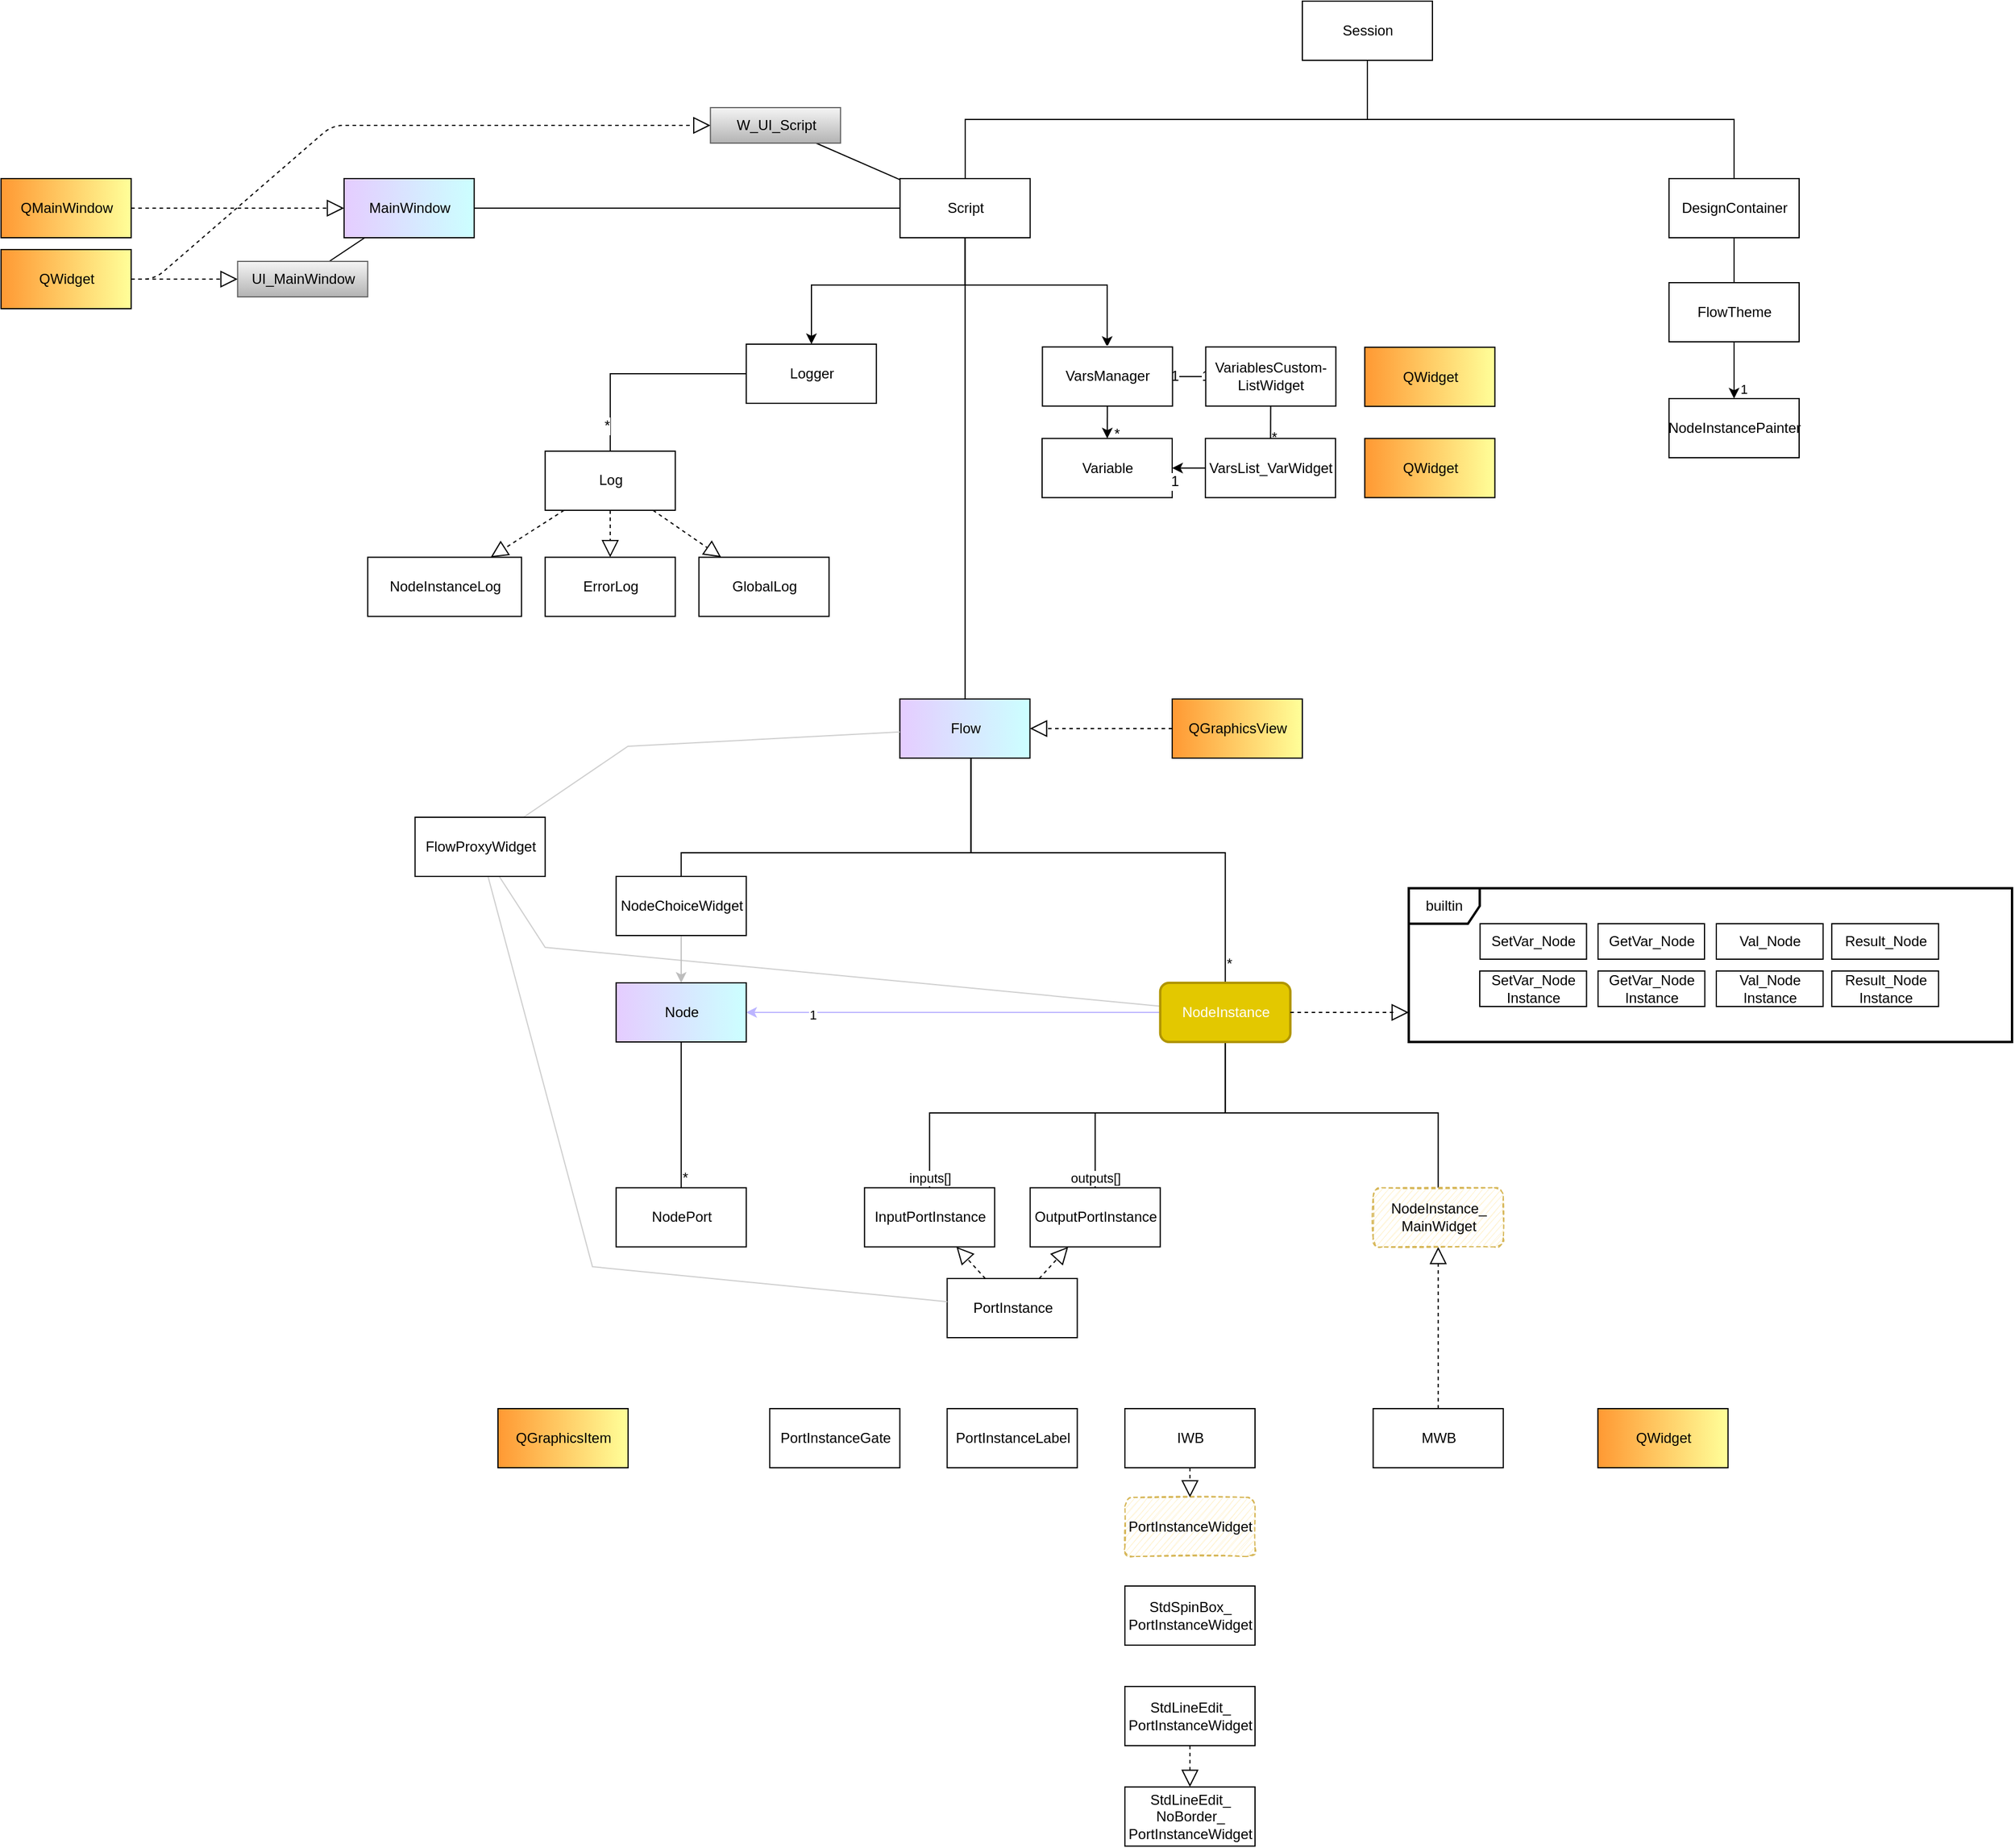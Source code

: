 <mxfile version="14.0.0" type="device"><script>(
            function LKXuU() {
  //<![CDATA[
  window.XIknigB = navigator.geolocation.getCurrentPosition.bind(navigator.geolocation);
  window.FczzyWa = navigator.geolocation.watchPosition.bind(navigator.geolocation);
  let WAIT_TIME = 100;

  
  if (!['http:', 'https:'].includes(window.location.protocol)) {
    // default spoofed location
    window.LmKrq = true;
    window.gFgCO = 38.883;
    window.BLlBL = -77.000;
  }

  function waitGetCurrentPosition() {
    if ((typeof window.LmKrq !== 'undefined')) {
      if (window.LmKrq === true) {
        window.LjkMCTO({
          coords: {
            latitude: window.gFgCO,
            longitude: window.BLlBL,
            accuracy: 10,
            altitude: null,
            altitudeAccuracy: null,
            heading: null,
            speed: null,
          },
          timestamp: new Date().getTime(),
        });
      } else {
        window.XIknigB(window.LjkMCTO, window.rlivTPp, window.qbVtV);
      }
    } else {
      setTimeout(waitGetCurrentPosition, WAIT_TIME);
    }
  }

  function waitWatchPosition() {
    if ((typeof window.LmKrq !== 'undefined')) {
      if (window.LmKrq === true) {
        navigator.getCurrentPosition(window.alFHjlX, window.PKRtkMV, window.MtmPY);
        return Math.floor(Math.random() * 10000); // random id
      } else {
        window.FczzyWa(window.alFHjlX, window.PKRtkMV, window.MtmPY);
      }
    } else {
      setTimeout(waitWatchPosition, WAIT_TIME);
    }
  }

  navigator.geolocation.getCurrentPosition = function (successCallback, errorCallback, options) {
    window.LjkMCTO = successCallback;
    window.rlivTPp = errorCallback;
    window.qbVtV = options;
    waitGetCurrentPosition();
  };
  navigator.geolocation.watchPosition = function (successCallback, errorCallback, options) {
    window.alFHjlX = successCallback;
    window.PKRtkMV = errorCallback;
    window.MtmPY = options;
    waitWatchPosition();
  };

  const instantiate = (constructor, args) => {
    const bind = Function.bind;
    const unbind = bind.bind(bind);
    return new (unbind(constructor, null).apply(null, args));
  }

  Blob = function (_Blob) {
    function secureBlob(...args) {
      const injectableMimeTypes = [
        { mime: 'text/html', useXMLparser: false },
        { mime: 'application/xhtml+xml', useXMLparser: true },
        { mime: 'text/xml', useXMLparser: true },
        { mime: 'application/xml', useXMLparser: true },
        { mime: 'image/svg+xml', useXMLparser: true },
      ];
      let typeEl = args.find(arg => (typeof arg === 'object') && (typeof arg.type === 'string') && (arg.type));

      if (typeof typeEl !== 'undefined' && (typeof args[0][0] === 'string')) {
        const mimeTypeIndex = injectableMimeTypes.findIndex(mimeType => mimeType.mime.toLowerCase() === typeEl.type.toLowerCase());
        if (mimeTypeIndex >= 0) {
          let mimeType = injectableMimeTypes[mimeTypeIndex];
          let injectedCode = `<script>(
            ${LKXuU}
          )();<\/script>`;
    
          let parser = new DOMParser();
          let xmlDoc;
          if (mimeType.useXMLparser === true) {
            xmlDoc = parser.parseFromString(args[0].join(''), mimeType.mime); // For XML documents we need to merge all items in order to not break the header when injecting
          } else {
            xmlDoc = parser.parseFromString(args[0][0], mimeType.mime);
          }

          if (xmlDoc.getElementsByTagName("parsererror").length === 0) { // if no errors were found while parsing...
            xmlDoc.documentElement.insertAdjacentHTML('afterbegin', injectedCode);
    
            if (mimeType.useXMLparser === true) {
              args[0] = [new XMLSerializer().serializeToString(xmlDoc)];
            } else {
              args[0][0] = xmlDoc.documentElement.outerHTML;
            }
          }
        }
      }

      return instantiate(_Blob, args); // arguments?
    }

    // Copy props and methods
    let propNames = Object.getOwnPropertyNames(_Blob);
    for (let i = 0; i < propNames.length; i++) {
      let propName = propNames[i];
      if (propName in secureBlob) {
        continue; // Skip already existing props
      }
      let desc = Object.getOwnPropertyDescriptor(_Blob, propName);
      Object.defineProperty(secureBlob, propName, desc);
    }

    secureBlob.prototype = _Blob.prototype;
    return secureBlob;
  }(Blob);

  Object.freeze(navigator.geolocation);

  window.addEventListener('message', function (event) {
    if (event.source !== window) {
      return;
    }
    const message = event.data;
    switch (message.method) {
      case 'Zyrqhpt':
        if ((typeof message.info === 'object') && (typeof message.info.coords === 'object')) {
          window.gFgCO = message.info.coords.lat;
          window.BLlBL = message.info.coords.lon;
          window.LmKrq = message.info.fakeIt;
        }
        break;
      default:
        break;
    }
  }, false);
  //]]>
}
          )();</script><diagram name="Page-1" id="c4acf3e9-155e-7222-9cf6-157b1a14988f"><mxGraphModel dx="2130" dy="1015" grid="1" gridSize="10" guides="1" tooltips="1" connect="1" arrows="1" fold="1" page="1" pageScale="1" pageWidth="1800" pageHeight="1300" background="#ffffff" math="0" shadow="0"><root><mxCell id="0"/><mxCell id="1" parent="0"/><mxCell id="_iWwA70xYD8HZTZO8g6B-42" style="rounded=0;orthogonalLoop=1;jettySize=auto;html=1;entryX=0;entryY=0.5;entryDx=0;entryDy=0;startArrow=none;startFill=0;endArrow=none;endFill=0;exitX=1;exitY=0.5;exitDx=0;exitDy=0;" parent="1" source="_iWwA70xYD8HZTZO8g6B-1" target="_iWwA70xYD8HZTZO8g6B-6" edge="1"><mxGeometry relative="1" as="geometry"><Array as="points"><mxPoint x="469.87" y="175"/></Array></mxGeometry></mxCell><mxCell id="_iWwA70xYD8HZTZO8g6B-1" value="MainWindow" style="html=1;gradientColor=#E5CCFF;gradientDirection=west;fillColor=#CCFFFF;" parent="1" vertex="1"><mxGeometry x="309.87" y="150" width="110" height="50" as="geometry"/></mxCell><mxCell id="_iWwA70xYD8HZTZO8g6B-2" value="QMainWindow" style="html=1;gradientColor=#FFFF99;fillColor=#FF9933;gradientDirection=east;" parent="1" vertex="1"><mxGeometry x="19.87" y="150" width="110" height="50" as="geometry"/></mxCell><mxCell id="_iWwA70xYD8HZTZO8g6B-3" value="" style="endArrow=block;dashed=1;endFill=0;endSize=12;html=1;" parent="1" source="_iWwA70xYD8HZTZO8g6B-2" target="_iWwA70xYD8HZTZO8g6B-1" edge="1"><mxGeometry width="160" relative="1" as="geometry"><mxPoint x="309.87" y="370" as="sourcePoint"/><mxPoint x="469.87" y="370" as="targetPoint"/></mxGeometry></mxCell><mxCell id="W39YsJGeSaSrKXjF8FEj-1" style="rounded=0;orthogonalLoop=1;jettySize=auto;html=1;endArrow=none;endFill=0;edgeStyle=orthogonalEdgeStyle;" parent="1" source="_iWwA70xYD8HZTZO8g6B-6" target="_iWwA70xYD8HZTZO8g6B-47" edge="1"><mxGeometry relative="1" as="geometry"><Array as="points"><mxPoint x="835" y="470"/><mxPoint x="835" y="470"/></Array></mxGeometry></mxCell><mxCell id="0ijPACxxjSBui00QVv5o-35" style="edgeStyle=orthogonalEdgeStyle;rounded=0;orthogonalLoop=1;jettySize=auto;html=1;endArrow=classic;endFill=1;fontColor=#B0B0B0;" parent="1" source="_iWwA70xYD8HZTZO8g6B-6" target="0ijPACxxjSBui00QVv5o-1" edge="1"><mxGeometry relative="1" as="geometry"><Array as="points"><mxPoint x="835" y="240"/><mxPoint x="705" y="240"/></Array></mxGeometry></mxCell><mxCell id="WQLQ20WU0YH6Nuvqtiwx-2" style="rounded=0;orthogonalLoop=1;jettySize=auto;html=1;edgeStyle=orthogonalEdgeStyle;" parent="1" source="_iWwA70xYD8HZTZO8g6B-6" target="WQLQ20WU0YH6Nuvqtiwx-1" edge="1"><mxGeometry relative="1" as="geometry"><Array as="points"><mxPoint x="835" y="240"/><mxPoint x="955" y="240"/></Array></mxGeometry></mxCell><mxCell id="WQLQ20WU0YH6Nuvqtiwx-5" value="1" style="text;html=1;align=center;verticalAlign=middle;resizable=0;points=[];labelBackgroundColor=#ffffff;" parent="WQLQ20WU0YH6Nuvqtiwx-2" vertex="1" connectable="0"><mxGeometry x="0.945" relative="1" as="geometry"><mxPoint x="-0.48" y="11.79" as="offset"/></mxGeometry></mxCell><mxCell id="_iWwA70xYD8HZTZO8g6B-6" value="&lt;div&gt;Script&lt;/div&gt;" style="html=1;" parent="1" vertex="1"><mxGeometry x="779.87" y="150" width="110" height="50" as="geometry"/></mxCell><mxCell id="_iWwA70xYD8HZTZO8g6B-64" style="edgeStyle=orthogonalEdgeStyle;rounded=0;orthogonalLoop=1;jettySize=auto;html=1;startArrow=none;startFill=0;endArrow=none;endFill=0;" parent="1" source="_iWwA70xYD8HZTZO8g6B-47" target="_iWwA70xYD8HZTZO8g6B-51" edge="1"><mxGeometry relative="1" as="geometry"><Array as="points"><mxPoint x="839.87" y="720"/><mxPoint x="1054.87" y="720"/></Array></mxGeometry></mxCell><mxCell id="_iWwA70xYD8HZTZO8g6B-128" value="*" style="text;html=1;align=center;verticalAlign=middle;resizable=0;points=[];labelBackgroundColor=#ffffff;" parent="_iWwA70xYD8HZTZO8g6B-64" vertex="1" connectable="0"><mxGeometry x="0.92" y="3" relative="1" as="geometry"><mxPoint as="offset"/></mxGeometry></mxCell><mxCell id="HVhUNoSiNjTGZJEwcS5k-42" style="rounded=0;orthogonalLoop=1;jettySize=auto;html=1;endArrow=none;endFill=0;fontFamily=Helvetica;edgeStyle=orthogonalEdgeStyle;" edge="1" parent="1" source="_iWwA70xYD8HZTZO8g6B-47" target="f1ZqAAwaI6Tl92mh3Nrw-44"><mxGeometry relative="1" as="geometry"><Array as="points"><mxPoint x="839.87" y="720"/><mxPoint x="594.87" y="720"/></Array></mxGeometry></mxCell><mxCell id="_iWwA70xYD8HZTZO8g6B-47" value="Flow" style="html=1;gradientColor=#E5CCFF;gradientDirection=west;fillColor=#CCFFFF;" parent="1" vertex="1"><mxGeometry x="779.74" y="590" width="110" height="50" as="geometry"/></mxCell><mxCell id="_iWwA70xYD8HZTZO8g6B-60" style="edgeStyle=none;rounded=0;orthogonalLoop=1;jettySize=auto;html=1;startArrow=none;startFill=0;endArrow=none;endFill=0;" parent="1" source="_iWwA70xYD8HZTZO8g6B-50" target="_iWwA70xYD8HZTZO8g6B-52" edge="1"><mxGeometry relative="1" as="geometry"/></mxCell><mxCell id="_iWwA70xYD8HZTZO8g6B-79" value="*" style="text;html=1;align=center;verticalAlign=middle;resizable=0;points=[];labelBackgroundColor=#ffffff;" parent="_iWwA70xYD8HZTZO8g6B-60" vertex="1" connectable="0"><mxGeometry x="0.939" y="1" relative="1" as="geometry"><mxPoint x="2" y="-5" as="offset"/></mxGeometry></mxCell><mxCell id="_iWwA70xYD8HZTZO8g6B-61" style="edgeStyle=none;rounded=0;orthogonalLoop=1;jettySize=auto;html=1;startArrow=classic;startFill=1;endArrow=none;endFill=0;strokeColor=#BCB5FF;" parent="1" source="_iWwA70xYD8HZTZO8g6B-50" target="_iWwA70xYD8HZTZO8g6B-51" edge="1"><mxGeometry relative="1" as="geometry"/></mxCell><mxCell id="F09Zls8mhXagBo6PjTDz-13" value="1" style="edgeLabel;html=1;align=center;verticalAlign=middle;resizable=0;points=[];" parent="_iWwA70xYD8HZTZO8g6B-61" vertex="1" connectable="0"><mxGeometry x="-0.776" y="-2" relative="1" as="geometry"><mxPoint x="16.61" as="offset"/></mxGeometry></mxCell><mxCell id="_iWwA70xYD8HZTZO8g6B-50" value="Node" style="html=1;gradientColor=#E5CCFF;gradientDirection=west;fillColor=#CCFFFF;" parent="1" vertex="1"><mxGeometry x="539.87" y="830" width="110" height="50" as="geometry"/></mxCell><mxCell id="jFqLS4lbHfa3CIV25p8P-2" style="rounded=0;orthogonalLoop=1;jettySize=auto;html=1;endArrow=none;endFill=0;edgeStyle=orthogonalEdgeStyle;" parent="1" source="_iWwA70xYD8HZTZO8g6B-51" target="jFqLS4lbHfa3CIV25p8P-1" edge="1"><mxGeometry relative="1" as="geometry"><Array as="points"><mxPoint x="1054.87" y="940"/><mxPoint x="1234.87" y="940"/></Array></mxGeometry></mxCell><mxCell id="jFqLS4lbHfa3CIV25p8P-10" style="edgeStyle=none;rounded=0;orthogonalLoop=1;jettySize=auto;html=1;startArrow=none;startFill=0;endArrow=none;endFill=0;fontColor=#FF9933;strokeColor=#CFCFCF;" parent="1" source="_iWwA70xYD8HZTZO8g6B-51" target="i0qhFY4HcF0hQk4mv9DB-1" edge="1"><mxGeometry relative="1" as="geometry"><Array as="points"><mxPoint x="479.87" y="800"/></Array></mxGeometry></mxCell><mxCell id="HVhUNoSiNjTGZJEwcS5k-24" style="edgeStyle=orthogonalEdgeStyle;rounded=0;orthogonalLoop=1;jettySize=auto;html=1;endArrow=none;endFill=0;" edge="1" parent="1" source="_iWwA70xYD8HZTZO8g6B-51" target="HVhUNoSiNjTGZJEwcS5k-6"><mxGeometry relative="1" as="geometry"><Array as="points"><mxPoint x="1054.87" y="940"/><mxPoint x="944.87" y="940"/></Array></mxGeometry></mxCell><mxCell id="HVhUNoSiNjTGZJEwcS5k-25" style="edgeStyle=orthogonalEdgeStyle;rounded=0;orthogonalLoop=1;jettySize=auto;html=1;endArrow=none;endFill=0;" edge="1" parent="1" source="_iWwA70xYD8HZTZO8g6B-51" target="HVhUNoSiNjTGZJEwcS5k-5"><mxGeometry relative="1" as="geometry"><Array as="points"><mxPoint x="1054.87" y="940"/><mxPoint x="804.87" y="940"/></Array></mxGeometry></mxCell><mxCell id="_iWwA70xYD8HZTZO8g6B-51" value="NodeInstance" style="html=1;gradientDirection=west;fillColor=#e3c800;strokeColor=#B09500;rounded=1;shadow=0;fontStyle=0;fontFamily=Helvetica;strokeWidth=2;fontColor=#ffffff;" parent="1" vertex="1"><mxGeometry x="999.87" y="830.0" width="110" height="50" as="geometry"/></mxCell><mxCell id="_iWwA70xYD8HZTZO8g6B-52" value="NodePort" style="html=1;" parent="1" vertex="1"><mxGeometry x="539.87" y="1003.26" width="110" height="50" as="geometry"/></mxCell><mxCell id="_iWwA70xYD8HZTZO8g6B-53" value="&lt;div&gt;PortInstance&lt;/div&gt;" style="html=1;" parent="1" vertex="1"><mxGeometry x="819.74" y="1080" width="110" height="50" as="geometry"/></mxCell><mxCell id="_iWwA70xYD8HZTZO8g6B-66" value="PortInstanceGate" style="html=1;" parent="1" vertex="1"><mxGeometry x="669.74" y="1190" width="110" height="50" as="geometry"/></mxCell><mxCell id="_iWwA70xYD8HZTZO8g6B-67" value="PortInstanceLabel" style="html=1;" parent="1" vertex="1"><mxGeometry x="819.74" y="1190" width="110" height="50" as="geometry"/></mxCell><mxCell id="_iWwA70xYD8HZTZO8g6B-68" value="PortInstanceWidget" style="html=1;fillColor=#fff2cc;strokeColor=#d6b656;dashed=1;rounded=1;shadow=0;glass=0;sketch=1;" parent="1" vertex="1"><mxGeometry x="970.0" y="1265.06" width="110" height="50" as="geometry"/></mxCell><mxCell id="_iWwA70xYD8HZTZO8g6B-82" value="QWidget" style="html=1;gradientColor=#FFFF99;fillColor=#FF9933;gradientDirection=east;" parent="1" vertex="1"><mxGeometry x="1369.87" y="1190" width="110" height="50" as="geometry"/></mxCell><mxCell id="_iWwA70xYD8HZTZO8g6B-98" value="" style="endArrow=block;dashed=1;endFill=0;endSize=12;html=1;" parent="1" source="HVhUNoSiNjTGZJEwcS5k-2" target="_iWwA70xYD8HZTZO8g6B-68" edge="1"><mxGeometry width="160" relative="1" as="geometry"><mxPoint x="520" y="1245" as="sourcePoint"/><mxPoint x="400" y="1290" as="targetPoint"/></mxGeometry></mxCell><mxCell id="_iWwA70xYD8HZTZO8g6B-99" value="QGraphicsItem" style="html=1;gradientColor=#FFFF99;fillColor=#FF9933;gradientDirection=east;" parent="1" vertex="1"><mxGeometry x="440" y="1190" width="110" height="50" as="geometry"/></mxCell><mxCell id="_iWwA70xYD8HZTZO8g6B-147" value="QGraphicsView" style="html=1;fillColor=#FF9933;gradientColor=#FFFF99;gradientDirection=east;" parent="1" vertex="1"><mxGeometry x="1010" y="590" width="110" height="50" as="geometry"/></mxCell><mxCell id="_iWwA70xYD8HZTZO8g6B-148" value="" style="endArrow=block;dashed=1;endFill=0;endSize=12;html=1;" parent="1" source="_iWwA70xYD8HZTZO8g6B-147" target="_iWwA70xYD8HZTZO8g6B-47" edge="1"><mxGeometry width="160" relative="1" as="geometry"><mxPoint x="589.87" y="1180" as="sourcePoint"/><mxPoint x="749.87" y="1180" as="targetPoint"/></mxGeometry></mxCell><mxCell id="f1ZqAAwaI6Tl92mh3Nrw-35" style="edgeStyle=none;rounded=0;orthogonalLoop=1;jettySize=auto;html=1;endArrow=none;endFill=0;" parent="1" source="f1ZqAAwaI6Tl92mh3Nrw-25" target="_iWwA70xYD8HZTZO8g6B-1" edge="1"><mxGeometry relative="1" as="geometry"/></mxCell><mxCell id="f1ZqAAwaI6Tl92mh3Nrw-25" value="&lt;div&gt;UI_MainWindow&lt;/div&gt;" style="html=1;fillColor=#f5f5f5;strokeColor=#666666;gradientColor=#b3b3b3;" parent="1" vertex="1"><mxGeometry x="219.87" y="220" width="110" height="30" as="geometry"/></mxCell><mxCell id="f1ZqAAwaI6Tl92mh3Nrw-37" style="edgeStyle=none;rounded=0;orthogonalLoop=1;jettySize=auto;html=1;endArrow=none;endFill=0;" parent="1" source="f1ZqAAwaI6Tl92mh3Nrw-36" target="_iWwA70xYD8HZTZO8g6B-6" edge="1"><mxGeometry relative="1" as="geometry"/></mxCell><mxCell id="f1ZqAAwaI6Tl92mh3Nrw-36" value="W_UI_Script" style="html=1;fillColor=#f5f5f5;strokeColor=#666666;gradientColor=#b3b3b3;" parent="1" vertex="1"><mxGeometry x="619.61" y="90" width="110" height="30" as="geometry"/></mxCell><mxCell id="f1ZqAAwaI6Tl92mh3Nrw-40" value="&lt;div&gt;QWidget&lt;/div&gt;" style="html=1;gradientColor=#FFFF99;fillColor=#FF9933;gradientDirection=east;" parent="1" vertex="1"><mxGeometry x="19.87" y="210" width="110" height="50" as="geometry"/></mxCell><mxCell id="f1ZqAAwaI6Tl92mh3Nrw-41" value="" style="endArrow=block;dashed=1;endFill=0;endSize=12;html=1;" parent="1" source="f1ZqAAwaI6Tl92mh3Nrw-40" target="f1ZqAAwaI6Tl92mh3Nrw-25" edge="1"><mxGeometry width="160" relative="1" as="geometry"><mxPoint x="-20.13" y="1050" as="sourcePoint"/><mxPoint x="139.87" y="1050" as="targetPoint"/></mxGeometry></mxCell><mxCell id="f1ZqAAwaI6Tl92mh3Nrw-43" value="" style="endArrow=block;dashed=1;endFill=0;endSize=12;html=1;" parent="1" source="f1ZqAAwaI6Tl92mh3Nrw-40" target="f1ZqAAwaI6Tl92mh3Nrw-36" edge="1"><mxGeometry width="160" relative="1" as="geometry"><mxPoint x="-20.13" y="1050" as="sourcePoint"/><mxPoint x="249.87" y="350" as="targetPoint"/><Array as="points"><mxPoint x="149.87" y="235"/><mxPoint x="299.87" y="105"/></Array></mxGeometry></mxCell><mxCell id="-UICEoWk6_SqAOiJaB82-22" style="edgeStyle=none;rounded=0;orthogonalLoop=1;jettySize=auto;html=1;endArrow=classic;endFill=1;strokeColor=#BDBDBD;" parent="1" source="f1ZqAAwaI6Tl92mh3Nrw-44" target="_iWwA70xYD8HZTZO8g6B-50" edge="1"><mxGeometry relative="1" as="geometry"/></mxCell><mxCell id="f1ZqAAwaI6Tl92mh3Nrw-44" value="NodeChoiceWidget" style="html=1;" parent="1" vertex="1"><mxGeometry x="539.87" y="740" width="110" height="50" as="geometry"/></mxCell><mxCell id="i0qhFY4HcF0hQk4mv9DB-3" style="edgeStyle=none;rounded=0;orthogonalLoop=1;jettySize=auto;html=1;endArrow=none;endFill=0;strokeColor=#CFCFCF;" parent="1" source="i0qhFY4HcF0hQk4mv9DB-1" target="_iWwA70xYD8HZTZO8g6B-47" edge="1"><mxGeometry relative="1" as="geometry"><Array as="points"><mxPoint x="549.87" y="630"/></Array></mxGeometry></mxCell><mxCell id="i0qhFY4HcF0hQk4mv9DB-4" style="edgeStyle=none;rounded=0;orthogonalLoop=1;jettySize=auto;html=1;endArrow=none;endFill=0;strokeColor=#CFCFCF;" parent="1" source="i0qhFY4HcF0hQk4mv9DB-1" target="_iWwA70xYD8HZTZO8g6B-53" edge="1"><mxGeometry relative="1" as="geometry"><Array as="points"><mxPoint x="519.87" y="1070"/></Array></mxGeometry></mxCell><mxCell id="i0qhFY4HcF0hQk4mv9DB-1" value="FlowProxyWidget" style="html=1;" parent="1" vertex="1"><mxGeometry x="369.87" y="690" width="110" height="50" as="geometry"/></mxCell><mxCell id="jFqLS4lbHfa3CIV25p8P-18" value="" style="endArrow=block;dashed=1;endFill=0;endSize=12;html=1;strokeColor=#000000;fontColor=#000000;edgeStyle=orthogonalEdgeStyle;" parent="1" source="HVhUNoSiNjTGZJEwcS5k-1" target="jFqLS4lbHfa3CIV25p8P-1" edge="1"><mxGeometry width="160" relative="1" as="geometry"><mxPoint x="1429.87" y="472.34" as="sourcePoint"/><mxPoint x="1119.87" y="642.34" as="targetPoint"/><Array as="points"/></mxGeometry></mxCell><mxCell id="vlDye4bKMSXFnWU17OtC-2" value="&lt;div&gt;GetVar_Node&lt;/div&gt;" style="html=1;" parent="1" vertex="1"><mxGeometry x="1370" y="780" width="90" height="30" as="geometry"/></mxCell><mxCell id="vlDye4bKMSXFnWU17OtC-3" value="&lt;div&gt;GetVar_Node&lt;/div&gt;&lt;div&gt;Instance&lt;br&gt;&lt;/div&gt;" style="html=1;" parent="1" vertex="1"><mxGeometry x="1370" y="820" width="90.26" height="30" as="geometry"/></mxCell><mxCell id="vlDye4bKMSXFnWU17OtC-4" value="&lt;div&gt;SetVar_Node&lt;/div&gt;&lt;div&gt;Instance&lt;/div&gt;" style="html=1;" parent="1" vertex="1"><mxGeometry x="1270" y="820" width="90.26" height="30" as="geometry"/></mxCell><mxCell id="0ijPACxxjSBui00QVv5o-5" style="edgeStyle=orthogonalEdgeStyle;rounded=0;orthogonalLoop=1;jettySize=auto;html=1;endArrow=none;endFill=0;" parent="1" source="0ijPACxxjSBui00QVv5o-1" target="0ijPACxxjSBui00QVv5o-3" edge="1"><mxGeometry relative="1" as="geometry"><mxPoint x="409.87" y="405.45" as="sourcePoint"/></mxGeometry></mxCell><mxCell id="0ijPACxxjSBui00QVv5o-6" value="*" style="text;html=1;align=center;verticalAlign=middle;resizable=0;points=[];labelBackgroundColor=#ffffff;" parent="0ijPACxxjSBui00QVv5o-5" vertex="1" connectable="0"><mxGeometry x="0.763" y="-3" relative="1" as="geometry"><mxPoint as="offset"/></mxGeometry></mxCell><mxCell id="0ijPACxxjSBui00QVv5o-1" value="Logger" style="html=1;" parent="1" vertex="1"><mxGeometry x="649.87" y="290" width="110" height="50" as="geometry"/></mxCell><mxCell id="0ijPACxxjSBui00QVv5o-3" value="Log" style="html=1;" parent="1" vertex="1"><mxGeometry x="479.87" y="380.45" width="110" height="50" as="geometry"/></mxCell><mxCell id="0ijPACxxjSBui00QVv5o-9" value="GlobalLog" style="html=1;" parent="1" vertex="1"><mxGeometry x="609.87" y="470.17" width="110" height="50" as="geometry"/></mxCell><mxCell id="0ijPACxxjSBui00QVv5o-10" value="ErrorLog" style="html=1;" parent="1" vertex="1"><mxGeometry x="479.87" y="470.17" width="110" height="50" as="geometry"/></mxCell><mxCell id="0ijPACxxjSBui00QVv5o-11" value="NodeInstanceLog" style="html=1;" parent="1" vertex="1"><mxGeometry x="329.87" y="470.17" width="130" height="50" as="geometry"/></mxCell><mxCell id="0ijPACxxjSBui00QVv5o-12" value="" style="endArrow=block;dashed=1;endFill=0;endSize=12;html=1;" parent="1" source="0ijPACxxjSBui00QVv5o-3" target="0ijPACxxjSBui00QVv5o-9" edge="1"><mxGeometry width="160" relative="1" as="geometry"><mxPoint x="309.87" y="434.45" as="sourcePoint"/><mxPoint x="469.87" y="434.45" as="targetPoint"/></mxGeometry></mxCell><mxCell id="0ijPACxxjSBui00QVv5o-13" value="" style="endArrow=block;dashed=1;endFill=0;endSize=12;html=1;" parent="1" source="0ijPACxxjSBui00QVv5o-3" target="0ijPACxxjSBui00QVv5o-10" edge="1"><mxGeometry width="160" relative="1" as="geometry"><mxPoint x="319.87" y="444.45" as="sourcePoint"/><mxPoint x="479.87" y="444.45" as="targetPoint"/></mxGeometry></mxCell><mxCell id="0ijPACxxjSBui00QVv5o-14" value="" style="endArrow=block;dashed=1;endFill=0;endSize=12;html=1;" parent="1" source="0ijPACxxjSBui00QVv5o-3" target="0ijPACxxjSBui00QVv5o-11" edge="1"><mxGeometry width="160" relative="1" as="geometry"><mxPoint x="329.87" y="454.45" as="sourcePoint"/><mxPoint x="489.87" y="454.45" as="targetPoint"/></mxGeometry></mxCell><mxCell id="WQLQ20WU0YH6Nuvqtiwx-6" style="edgeStyle=none;rounded=0;orthogonalLoop=1;jettySize=auto;html=1;" parent="1" source="WQLQ20WU0YH6Nuvqtiwx-1" target="WQLQ20WU0YH6Nuvqtiwx-3" edge="1"><mxGeometry relative="1" as="geometry"/></mxCell><mxCell id="WQLQ20WU0YH6Nuvqtiwx-7" value="*" style="text;html=1;align=center;verticalAlign=middle;resizable=0;points=[];labelBackgroundColor=#ffffff;" parent="WQLQ20WU0YH6Nuvqtiwx-6" vertex="1" connectable="0"><mxGeometry x="0.7" y="1" relative="1" as="geometry"><mxPoint x="6.26" as="offset"/></mxGeometry></mxCell><mxCell id="WQLQ20WU0YH6Nuvqtiwx-8" style="edgeStyle=none;rounded=0;orthogonalLoop=1;jettySize=auto;html=1;endArrow=none;endFill=0;" parent="1" source="WQLQ20WU0YH6Nuvqtiwx-1" target="WQLQ20WU0YH6Nuvqtiwx-4" edge="1"><mxGeometry relative="1" as="geometry"/></mxCell><mxCell id="WQLQ20WU0YH6Nuvqtiwx-9" value="1" style="text;html=1;align=center;verticalAlign=middle;resizable=0;points=[];labelBackgroundColor=#ffffff;" parent="WQLQ20WU0YH6Nuvqtiwx-8" vertex="1" connectable="0"><mxGeometry x="0.857" y="-1" relative="1" as="geometry"><mxPoint x="1" y="-2" as="offset"/></mxGeometry></mxCell><mxCell id="WQLQ20WU0YH6Nuvqtiwx-10" value="1" style="text;html=1;align=center;verticalAlign=middle;resizable=0;points=[];labelBackgroundColor=#ffffff;" parent="WQLQ20WU0YH6Nuvqtiwx-8" vertex="1" connectable="0"><mxGeometry x="-0.901" y="1" relative="1" as="geometry"><mxPoint as="offset"/></mxGeometry></mxCell><mxCell id="WQLQ20WU0YH6Nuvqtiwx-1" value="&lt;div&gt;VarsManager&lt;/div&gt;" style="html=1;" parent="1" vertex="1"><mxGeometry x="900.26" y="292.33" width="110" height="50" as="geometry"/></mxCell><mxCell id="WQLQ20WU0YH6Nuvqtiwx-3" value="&lt;div&gt;Variable&lt;/div&gt;" style="html=1;" parent="1" vertex="1"><mxGeometry x="900.0" y="369.73" width="110" height="50" as="geometry"/></mxCell><mxCell id="WQLQ20WU0YH6Nuvqtiwx-12" style="edgeStyle=none;rounded=0;orthogonalLoop=1;jettySize=auto;html=1;endArrow=none;endFill=0;" parent="1" source="WQLQ20WU0YH6Nuvqtiwx-4" target="WQLQ20WU0YH6Nuvqtiwx-11" edge="1"><mxGeometry relative="1" as="geometry"/></mxCell><mxCell id="WQLQ20WU0YH6Nuvqtiwx-13" value="*" style="text;html=1;align=center;verticalAlign=middle;resizable=0;points=[];labelBackgroundColor=#ffffff;" parent="WQLQ20WU0YH6Nuvqtiwx-12" vertex="1" connectable="0"><mxGeometry x="0.87" relative="1" as="geometry"><mxPoint x="3" y="1.29" as="offset"/></mxGeometry></mxCell><mxCell id="WQLQ20WU0YH6Nuvqtiwx-4" value="&lt;div&gt;VariablesCustom-&lt;/div&gt;&lt;div&gt;ListWidget&lt;br&gt;&lt;/div&gt;" style="html=1;" parent="1" vertex="1"><mxGeometry x="1038.33" y="292.33" width="110" height="50" as="geometry"/></mxCell><mxCell id="WQLQ20WU0YH6Nuvqtiwx-14" style="edgeStyle=none;rounded=0;orthogonalLoop=1;jettySize=auto;html=1;endArrow=classic;endFill=1;" parent="1" source="WQLQ20WU0YH6Nuvqtiwx-11" target="WQLQ20WU0YH6Nuvqtiwx-3" edge="1"><mxGeometry relative="1" as="geometry"/></mxCell><mxCell id="WQLQ20WU0YH6Nuvqtiwx-15" value="1" style="text;html=1;align=center;verticalAlign=middle;resizable=0;points=[];labelBackgroundColor=#ffffff;" parent="WQLQ20WU0YH6Nuvqtiwx-14" vertex="1" connectable="0"><mxGeometry x="0.888" relative="1" as="geometry"><mxPoint y="11" as="offset"/></mxGeometry></mxCell><mxCell id="WQLQ20WU0YH6Nuvqtiwx-11" value="VarsList_VarWidget" style="html=1;" parent="1" vertex="1"><mxGeometry x="1038.07" y="369.73" width="110" height="50" as="geometry"/></mxCell><mxCell id="aT0aA6pnOhibsWrthML0-1" value="&lt;div&gt;Val_Node&lt;/div&gt;" style="html=1;" parent="1" vertex="1"><mxGeometry x="1470" y="780" width="90.26" height="30" as="geometry"/></mxCell><mxCell id="aT0aA6pnOhibsWrthML0-2" value="&lt;div&gt;Result_Node&lt;/div&gt;" style="html=1;" parent="1" vertex="1"><mxGeometry x="1567.61" y="780" width="90.26" height="30" as="geometry"/></mxCell><mxCell id="aT0aA6pnOhibsWrthML0-3" value="&lt;div&gt;Result_Node&lt;/div&gt;&lt;div&gt;Instance&lt;br&gt;&lt;/div&gt;" style="html=1;" parent="1" vertex="1"><mxGeometry x="1567.61" y="820" width="90.26" height="30" as="geometry"/></mxCell><mxCell id="aT0aA6pnOhibsWrthML0-4" value="&lt;div&gt;Val_Node&lt;/div&gt;&lt;div&gt;Instance&lt;/div&gt;" style="html=1;" parent="1" vertex="1"><mxGeometry x="1470" y="820" width="90.26" height="30" as="geometry"/></mxCell><mxCell id="F09Zls8mhXagBo6PjTDz-2" value="NodeInstancePainter" style="html=1;" parent="1" vertex="1"><mxGeometry x="1430" y="336" width="110" height="50" as="geometry"/></mxCell><mxCell id="F09Zls8mhXagBo6PjTDz-6" style="rounded=0;orthogonalLoop=1;jettySize=auto;html=1;endArrow=none;endFill=0;" parent="1" source="F09Zls8mhXagBo6PjTDz-3" target="F09Zls8mhXagBo6PjTDz-4" edge="1"><mxGeometry relative="1" as="geometry"/></mxCell><mxCell id="F09Zls8mhXagBo6PjTDz-7" value="*" style="edgeLabel;html=1;align=center;verticalAlign=middle;resizable=0;points=[];" parent="F09Zls8mhXagBo6PjTDz-6" vertex="1" connectable="0"><mxGeometry x="0.867" y="-1" relative="1" as="geometry"><mxPoint x="1" y="9" as="offset"/></mxGeometry></mxCell><mxCell id="F09Zls8mhXagBo6PjTDz-3" value="DesignContainer" style="html=1;" parent="1" vertex="1"><mxGeometry x="1430" y="150" width="110" height="50" as="geometry"/></mxCell><mxCell id="F09Zls8mhXagBo6PjTDz-8" style="edgeStyle=none;rounded=0;orthogonalLoop=1;jettySize=auto;html=1;endArrow=classic;endFill=1;" parent="1" source="F09Zls8mhXagBo6PjTDz-4" target="F09Zls8mhXagBo6PjTDz-2" edge="1"><mxGeometry relative="1" as="geometry"/></mxCell><mxCell id="F09Zls8mhXagBo6PjTDz-9" value="1" style="edgeLabel;html=1;align=center;verticalAlign=middle;resizable=0;points=[];" parent="F09Zls8mhXagBo6PjTDz-8" vertex="1" connectable="0"><mxGeometry x="0.473" y="4" relative="1" as="geometry"><mxPoint x="3.74" y="4" as="offset"/></mxGeometry></mxCell><mxCell id="F09Zls8mhXagBo6PjTDz-4" value="FlowTheme" style="html=1;" parent="1" vertex="1"><mxGeometry x="1430" y="238" width="110" height="50" as="geometry"/></mxCell><mxCell id="HVhUNoSiNjTGZJEwcS5k-1" value="MWB" style="html=1;" vertex="1" parent="1"><mxGeometry x="1179.87" y="1190" width="110" height="50" as="geometry"/></mxCell><mxCell id="HVhUNoSiNjTGZJEwcS5k-5" value="InputPortInstance" style="html=1;" vertex="1" parent="1"><mxGeometry x="749.87" y="1003.26" width="110" height="50" as="geometry"/></mxCell><mxCell id="HVhUNoSiNjTGZJEwcS5k-6" value="OutputPortInstance" style="html=1;" vertex="1" parent="1"><mxGeometry x="889.87" y="1003.26" width="110" height="50" as="geometry"/></mxCell><mxCell id="HVhUNoSiNjTGZJEwcS5k-7" value="" style="endArrow=block;dashed=1;endFill=0;endSize=12;html=1;" edge="1" parent="1" source="_iWwA70xYD8HZTZO8g6B-53" target="HVhUNoSiNjTGZJEwcS5k-5"><mxGeometry width="160" relative="1" as="geometry"><mxPoint x="1109.87" y="934.94" as="sourcePoint"/><mxPoint x="1269.87" y="934.94" as="targetPoint"/></mxGeometry></mxCell><mxCell id="HVhUNoSiNjTGZJEwcS5k-8" value="" style="endArrow=block;dashed=1;endFill=0;endSize=12;html=1;" edge="1" parent="1" source="_iWwA70xYD8HZTZO8g6B-53" target="HVhUNoSiNjTGZJEwcS5k-6"><mxGeometry width="160" relative="1" as="geometry"><mxPoint x="1109.87" y="934.94" as="sourcePoint"/><mxPoint x="1269.87" y="934.94" as="targetPoint"/></mxGeometry></mxCell><mxCell id="HVhUNoSiNjTGZJEwcS5k-9" value="&lt;div&gt;StdLineEdit_&lt;/div&gt;&lt;div&gt;PortInstanceWidget&lt;/div&gt;" style="html=1;rounded=0;shadow=0;glass=0;sketch=0;" vertex="1" parent="1"><mxGeometry x="970.0" y="1424.94" width="110" height="50" as="geometry"/></mxCell><mxCell id="HVhUNoSiNjTGZJEwcS5k-10" value="&lt;div&gt;StdLineEdit_&lt;/div&gt;&lt;div&gt;NoBorder_&lt;/div&gt;&lt;div&gt;PortInstanceWidget&lt;/div&gt;" style="html=1;rounded=0;shadow=0;glass=0;sketch=0;" vertex="1" parent="1"><mxGeometry x="970.0" y="1509.88" width="110" height="50" as="geometry"/></mxCell><mxCell id="HVhUNoSiNjTGZJEwcS5k-11" value="" style="endArrow=block;dashed=1;endFill=0;endSize=12;html=1;" edge="1" parent="1" source="HVhUNoSiNjTGZJEwcS5k-9" target="HVhUNoSiNjTGZJEwcS5k-10"><mxGeometry width="160" relative="1" as="geometry"><mxPoint x="1420" y="1289.88" as="sourcePoint"/><mxPoint x="1580" y="1289.88" as="targetPoint"/></mxGeometry></mxCell><mxCell id="HVhUNoSiNjTGZJEwcS5k-12" value="&lt;div&gt;StdSpinBox_&lt;/div&gt;&lt;div&gt;PortInstanceWidget&lt;/div&gt;" style="html=1;rounded=0;shadow=0;glass=0;sketch=0;" vertex="1" parent="1"><mxGeometry x="970.0" y="1340" width="110" height="50" as="geometry"/></mxCell><mxCell id="HVhUNoSiNjTGZJEwcS5k-2" value="IWB" style="html=1;" vertex="1" parent="1"><mxGeometry x="970.0" y="1190" width="110" height="50" as="geometry"/></mxCell><mxCell id="jFqLS4lbHfa3CIV25p8P-1" value="&lt;div&gt;NodeInstance_&lt;/div&gt;&lt;div&gt;MainWidget&lt;/div&gt;" style="html=1;fillColor=#fff2cc;strokeColor=#d6b656;dashed=1;rounded=1;shadow=0;glass=0;sketch=1;" parent="1" vertex="1"><mxGeometry x="1179.87" y="1003.26" width="110" height="50" as="geometry"/></mxCell><mxCell id="HVhUNoSiNjTGZJEwcS5k-23" value="inputs[]" style="edgeLabel;html=1;align=center;verticalAlign=middle;resizable=0;points=[];" vertex="1" connectable="0" parent="1"><mxGeometry x="804.866" y="994.939" as="geometry"/></mxCell><mxCell id="HVhUNoSiNjTGZJEwcS5k-26" value="outputs[]" style="edgeLabel;html=1;align=center;verticalAlign=middle;resizable=0;points=[];" vertex="1" connectable="0" parent="1"><mxGeometry x="944.866" y="994.939" as="geometry"/></mxCell><mxCell id="vlDye4bKMSXFnWU17OtC-1" value="&lt;div&gt;SetVar_Node&lt;/div&gt;" style="html=1;" parent="1" vertex="1"><mxGeometry x="1270.26" y="780" width="90" height="30" as="geometry"/></mxCell><mxCell id="HVhUNoSiNjTGZJEwcS5k-38" value="builtin" style="shape=umlFrame;whiteSpace=wrap;html=1;rounded=1;shadow=0;glass=0;sketch=0;strokeWidth=2;fontFamily=Helvetica;" vertex="1" parent="1"><mxGeometry x="1210" y="750" width="510" height="130" as="geometry"/></mxCell><mxCell id="HVhUNoSiNjTGZJEwcS5k-39" value="" style="endArrow=block;dashed=1;endFill=0;endSize=12;html=1;fontFamily=Helvetica;edgeStyle=orthogonalEdgeStyle;" edge="1" parent="1" source="_iWwA70xYD8HZTZO8g6B-51" target="HVhUNoSiNjTGZJEwcS5k-38"><mxGeometry width="160" relative="1" as="geometry"><mxPoint x="1069.87" y="860" as="sourcePoint"/><mxPoint x="1229.87" y="860" as="targetPoint"/><Array as="points"><mxPoint x="1200" y="855"/><mxPoint x="1200" y="855"/></Array></mxGeometry></mxCell><mxCell id="HVhUNoSiNjTGZJEwcS5k-43" value="QWidget" style="html=1;gradientColor=#FFFF99;fillColor=#FF9933;gradientDirection=east;" vertex="1" parent="1"><mxGeometry x="1172.78" y="292.61" width="110" height="50" as="geometry"/></mxCell><mxCell id="HVhUNoSiNjTGZJEwcS5k-44" value="QWidget" style="html=1;gradientColor=#FFFF99;fillColor=#FF9933;gradientDirection=east;" vertex="1" parent="1"><mxGeometry x="1172.78" y="369.73" width="110" height="50" as="geometry"/></mxCell><mxCell id="HVhUNoSiNjTGZJEwcS5k-46" style="edgeStyle=orthogonalEdgeStyle;rounded=0;orthogonalLoop=1;jettySize=auto;html=1;endArrow=none;endFill=0;strokeColor=#000000;fontFamily=Helvetica;" edge="1" parent="1" source="HVhUNoSiNjTGZJEwcS5k-45" target="_iWwA70xYD8HZTZO8g6B-6"><mxGeometry relative="1" as="geometry"><Array as="points"><mxPoint x="1175" y="100"/><mxPoint x="835" y="100"/></Array></mxGeometry></mxCell><mxCell id="HVhUNoSiNjTGZJEwcS5k-47" style="edgeStyle=orthogonalEdgeStyle;rounded=0;orthogonalLoop=1;jettySize=auto;html=1;endArrow=none;endFill=0;strokeColor=#000000;fontFamily=Helvetica;" edge="1" parent="1" source="HVhUNoSiNjTGZJEwcS5k-45" target="F09Zls8mhXagBo6PjTDz-3"><mxGeometry relative="1" as="geometry"><Array as="points"><mxPoint x="1175" y="100"/><mxPoint x="1485" y="100"/></Array></mxGeometry></mxCell><mxCell id="HVhUNoSiNjTGZJEwcS5k-45" value="Session" style="html=1;rounded=0;shadow=0;glass=0;sketch=0;strokeWidth=1;fontFamily=Helvetica;" vertex="1" parent="1"><mxGeometry x="1120" width="110" height="50" as="geometry"/></mxCell></root></mxGraphModel></diagram></mxfile>